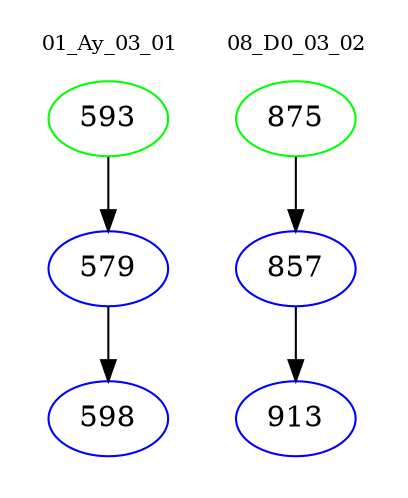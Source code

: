 digraph{
subgraph cluster_0 {
color = white
label = "01_Ay_03_01";
fontsize=10;
T0_593 [label="593", color="green"]
T0_593 -> T0_579 [color="black"]
T0_579 [label="579", color="blue"]
T0_579 -> T0_598 [color="black"]
T0_598 [label="598", color="blue"]
}
subgraph cluster_1 {
color = white
label = "08_D0_03_02";
fontsize=10;
T1_875 [label="875", color="green"]
T1_875 -> T1_857 [color="black"]
T1_857 [label="857", color="blue"]
T1_857 -> T1_913 [color="black"]
T1_913 [label="913", color="blue"]
}
}
